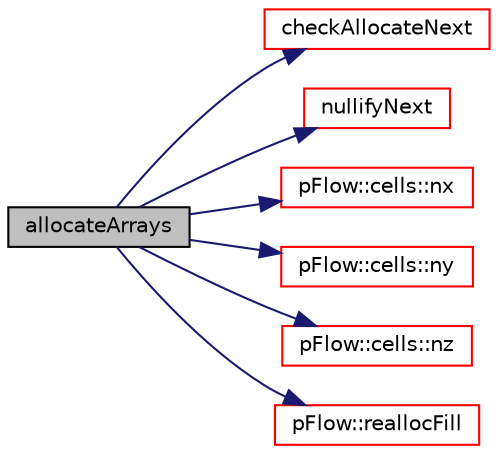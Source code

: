 digraph "allocateArrays"
{
 // LATEX_PDF_SIZE
  edge [fontname="Helvetica",fontsize="10",labelfontname="Helvetica",labelfontsize="10"];
  node [fontname="Helvetica",fontsize="10",shape=record];
  rankdir="LR";
  Node1 [label="allocateArrays",height=0.2,width=0.4,color="black", fillcolor="grey75", style="filled", fontcolor="black",tooltip=" "];
  Node1 -> Node2 [color="midnightblue",fontsize="10",style="solid",fontname="Helvetica"];
  Node2 [label="checkAllocateNext",height=0.2,width=0.4,color="red", fillcolor="white", style="filled",URL="$classpFlow_1_1mapperNBS.html#a02b82d2826f594b9cc8048d7cbb404fe",tooltip=" "];
  Node1 -> Node5 [color="midnightblue",fontsize="10",style="solid",fontname="Helvetica"];
  Node5 [label="nullifyNext",height=0.2,width=0.4,color="red", fillcolor="white", style="filled",URL="$classpFlow_1_1mapperNBS.html#ae6f8e13b070c799d50e1b18620c848bb",tooltip=" "];
  Node1 -> Node8 [color="midnightblue",fontsize="10",style="solid",fontname="Helvetica"];
  Node8 [label="pFlow::cells::nx",height=0.2,width=0.4,color="red", fillcolor="white", style="filled",URL="$classpFlow_1_1cells.html#ae6d876b3633a03450560885098a7299b",tooltip=" "];
  Node1 -> Node10 [color="midnightblue",fontsize="10",style="solid",fontname="Helvetica"];
  Node10 [label="pFlow::cells::ny",height=0.2,width=0.4,color="red", fillcolor="white", style="filled",URL="$classpFlow_1_1cells.html#a36ff62adbffc48713f82bec0339e1c17",tooltip=" "];
  Node1 -> Node12 [color="midnightblue",fontsize="10",style="solid",fontname="Helvetica"];
  Node12 [label="pFlow::cells::nz",height=0.2,width=0.4,color="red", fillcolor="white", style="filled",URL="$classpFlow_1_1cells.html#ad081b9ebde6c7f4f082a970ed2d940dd",tooltip=" "];
  Node1 -> Node14 [color="midnightblue",fontsize="10",style="solid",fontname="Helvetica"];
  Node14 [label="pFlow::reallocFill",height=0.2,width=0.4,color="red", fillcolor="white", style="filled",URL="$namespacepFlow.html#a757db05f588e8333b09abd05577c3730",tooltip=" "];
}

